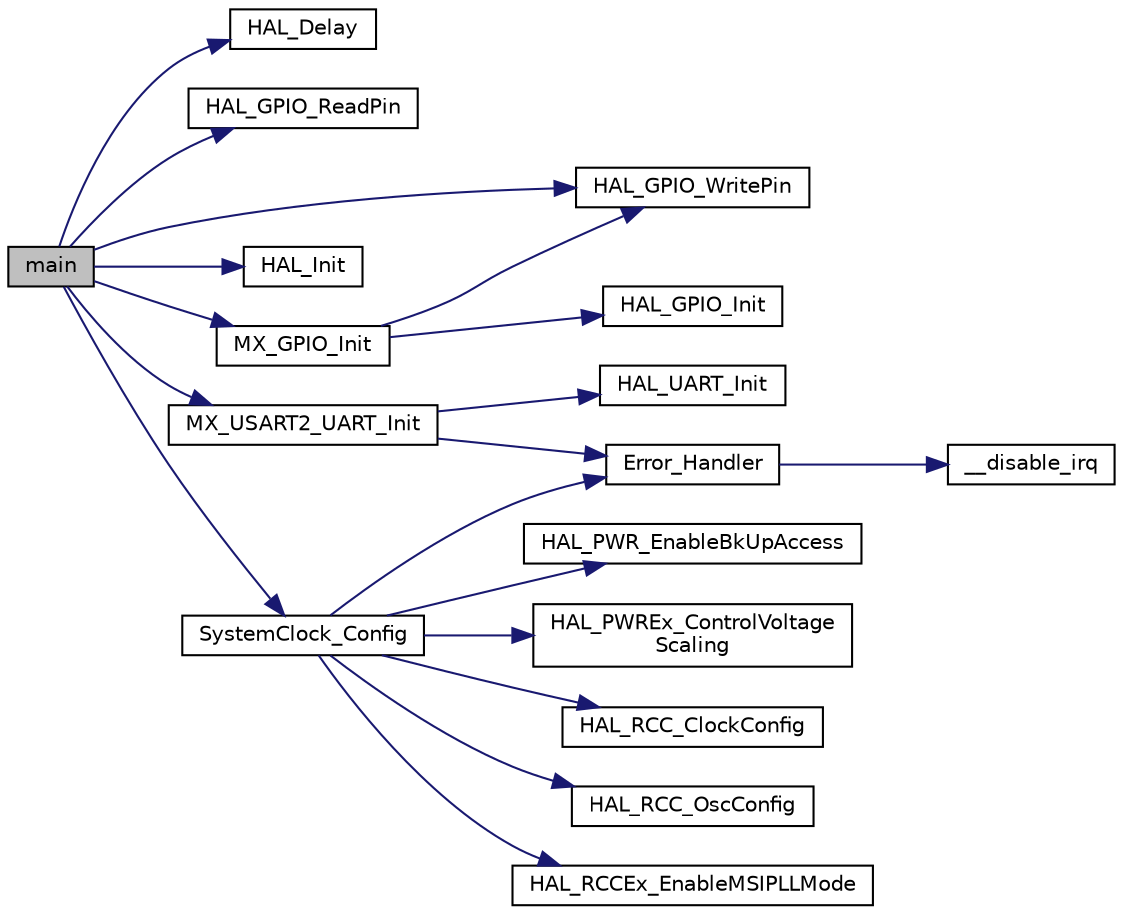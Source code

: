 digraph "main"
{
 // LATEX_PDF_SIZE
  edge [fontname="Helvetica",fontsize="10",labelfontname="Helvetica",labelfontsize="10"];
  node [fontname="Helvetica",fontsize="10",shape=record];
  rankdir="LR";
  Node1 [label="main",height=0.2,width=0.4,color="black", fillcolor="grey75", style="filled", fontcolor="black",tooltip="The application entry point."];
  Node1 -> Node2 [color="midnightblue",fontsize="10",style="solid",fontname="Helvetica"];
  Node2 [label="HAL_Delay",height=0.2,width=0.4,color="black", fillcolor="white", style="filled",URL="$group___h_a_l___exported___functions___group2.html#gae63b34eea12780ca2e1100c2402da18e",tooltip=" "];
  Node1 -> Node3 [color="midnightblue",fontsize="10",style="solid",fontname="Helvetica"];
  Node3 [label="HAL_GPIO_ReadPin",height=0.2,width=0.4,color="black", fillcolor="white", style="filled",URL="$group___g_p_i_o___exported___functions___group2.html#gaf2b819ea6551319ddd5670db318d2e4e",tooltip=" "];
  Node1 -> Node4 [color="midnightblue",fontsize="10",style="solid",fontname="Helvetica"];
  Node4 [label="HAL_GPIO_WritePin",height=0.2,width=0.4,color="black", fillcolor="white", style="filled",URL="$group___g_p_i_o___exported___functions___group2.html#gaf4b97bdf533a02f51ef696d43b6da5c4",tooltip=" "];
  Node1 -> Node5 [color="midnightblue",fontsize="10",style="solid",fontname="Helvetica"];
  Node5 [label="HAL_Init",height=0.2,width=0.4,color="black", fillcolor="white", style="filled",URL="$group___h_a_l___exported___functions___group1.html#gaecac54d350c3730e6831eb404e557dc4",tooltip=" "];
  Node1 -> Node6 [color="midnightblue",fontsize="10",style="solid",fontname="Helvetica"];
  Node6 [label="MX_GPIO_Init",height=0.2,width=0.4,color="black", fillcolor="white", style="filled",URL="$main_8c.html#ae89fdd15729ad41a66911190fcbab23a",tooltip="GPIO Initialization Function."];
  Node6 -> Node7 [color="midnightblue",fontsize="10",style="solid",fontname="Helvetica"];
  Node7 [label="HAL_GPIO_Init",height=0.2,width=0.4,color="black", fillcolor="white", style="filled",URL="$group___g_p_i_o___exported___functions___group1.html#ga41bda93b6dd639e4905fdb1454eff98e",tooltip=" "];
  Node6 -> Node4 [color="midnightblue",fontsize="10",style="solid",fontname="Helvetica"];
  Node1 -> Node8 [color="midnightblue",fontsize="10",style="solid",fontname="Helvetica"];
  Node8 [label="MX_USART2_UART_Init",height=0.2,width=0.4,color="black", fillcolor="white", style="filled",URL="$main_8c.html#a6db1014d713f6f5c0f52a13299ee0733",tooltip="USART2 Initialization Function."];
  Node8 -> Node9 [color="midnightblue",fontsize="10",style="solid",fontname="Helvetica"];
  Node9 [label="Error_Handler",height=0.2,width=0.4,color="black", fillcolor="white", style="filled",URL="$main_8c.html#a1730ffe1e560465665eb47d9264826f9",tooltip="This function is executed in case of error occurrence."];
  Node9 -> Node10 [color="midnightblue",fontsize="10",style="solid",fontname="Helvetica"];
  Node10 [label="__disable_irq",height=0.2,width=0.4,color="black", fillcolor="white", style="filled",URL="$group___c_m_s_i_s___core___reg_acc_functions.html#ga2299877e4ba3e162ca9dbabd6e0abef6",tooltip="Disable IRQ Interrupts."];
  Node8 -> Node11 [color="midnightblue",fontsize="10",style="solid",fontname="Helvetica"];
  Node11 [label="HAL_UART_Init",height=0.2,width=0.4,color="black", fillcolor="white", style="filled",URL="$group___u_a_r_t___exported___functions___group1.html#gabe47045024787099b0bfa82bbe7b0b6a",tooltip=" "];
  Node1 -> Node12 [color="midnightblue",fontsize="10",style="solid",fontname="Helvetica"];
  Node12 [label="SystemClock_Config",height=0.2,width=0.4,color="black", fillcolor="white", style="filled",URL="$main_8c.html#a70af21c671abfcc773614a9a4f63d920",tooltip="System Clock Configuration."];
  Node12 -> Node9 [color="midnightblue",fontsize="10",style="solid",fontname="Helvetica"];
  Node12 -> Node13 [color="midnightblue",fontsize="10",style="solid",fontname="Helvetica"];
  Node13 [label="HAL_PWR_EnableBkUpAccess",height=0.2,width=0.4,color="black", fillcolor="white", style="filled",URL="$group___p_w_r___exported___functions___group1.html#ga3d07cef39bf294db4aed7e06e5dbf9af",tooltip=" "];
  Node12 -> Node14 [color="midnightblue",fontsize="10",style="solid",fontname="Helvetica"];
  Node14 [label="HAL_PWREx_ControlVoltage\lScaling",height=0.2,width=0.4,color="black", fillcolor="white", style="filled",URL="$group___p_w_r_ex___exported___functions___group1.html#ga1a1e616641c2dc696681ace585d9afb5",tooltip=" "];
  Node12 -> Node15 [color="midnightblue",fontsize="10",style="solid",fontname="Helvetica"];
  Node15 [label="HAL_RCC_ClockConfig",height=0.2,width=0.4,color="black", fillcolor="white", style="filled",URL="$group___r_c_c___exported___functions___group1.html#gad0a4b5c7459219fafc15f3f867563ef3",tooltip=" "];
  Node12 -> Node16 [color="midnightblue",fontsize="10",style="solid",fontname="Helvetica"];
  Node16 [label="HAL_RCC_OscConfig",height=0.2,width=0.4,color="black", fillcolor="white", style="filled",URL="$group___r_c_c___exported___functions___group1.html#ga9c504088722e03830df6caad932ad06b",tooltip=" "];
  Node12 -> Node17 [color="midnightblue",fontsize="10",style="solid",fontname="Helvetica"];
  Node17 [label="HAL_RCCEx_EnableMSIPLLMode",height=0.2,width=0.4,color="black", fillcolor="white", style="filled",URL="$group___r_c_c_ex___exported___functions___group2.html#ga5cc774d489a5af9b68d3939752827eec",tooltip=" "];
}
